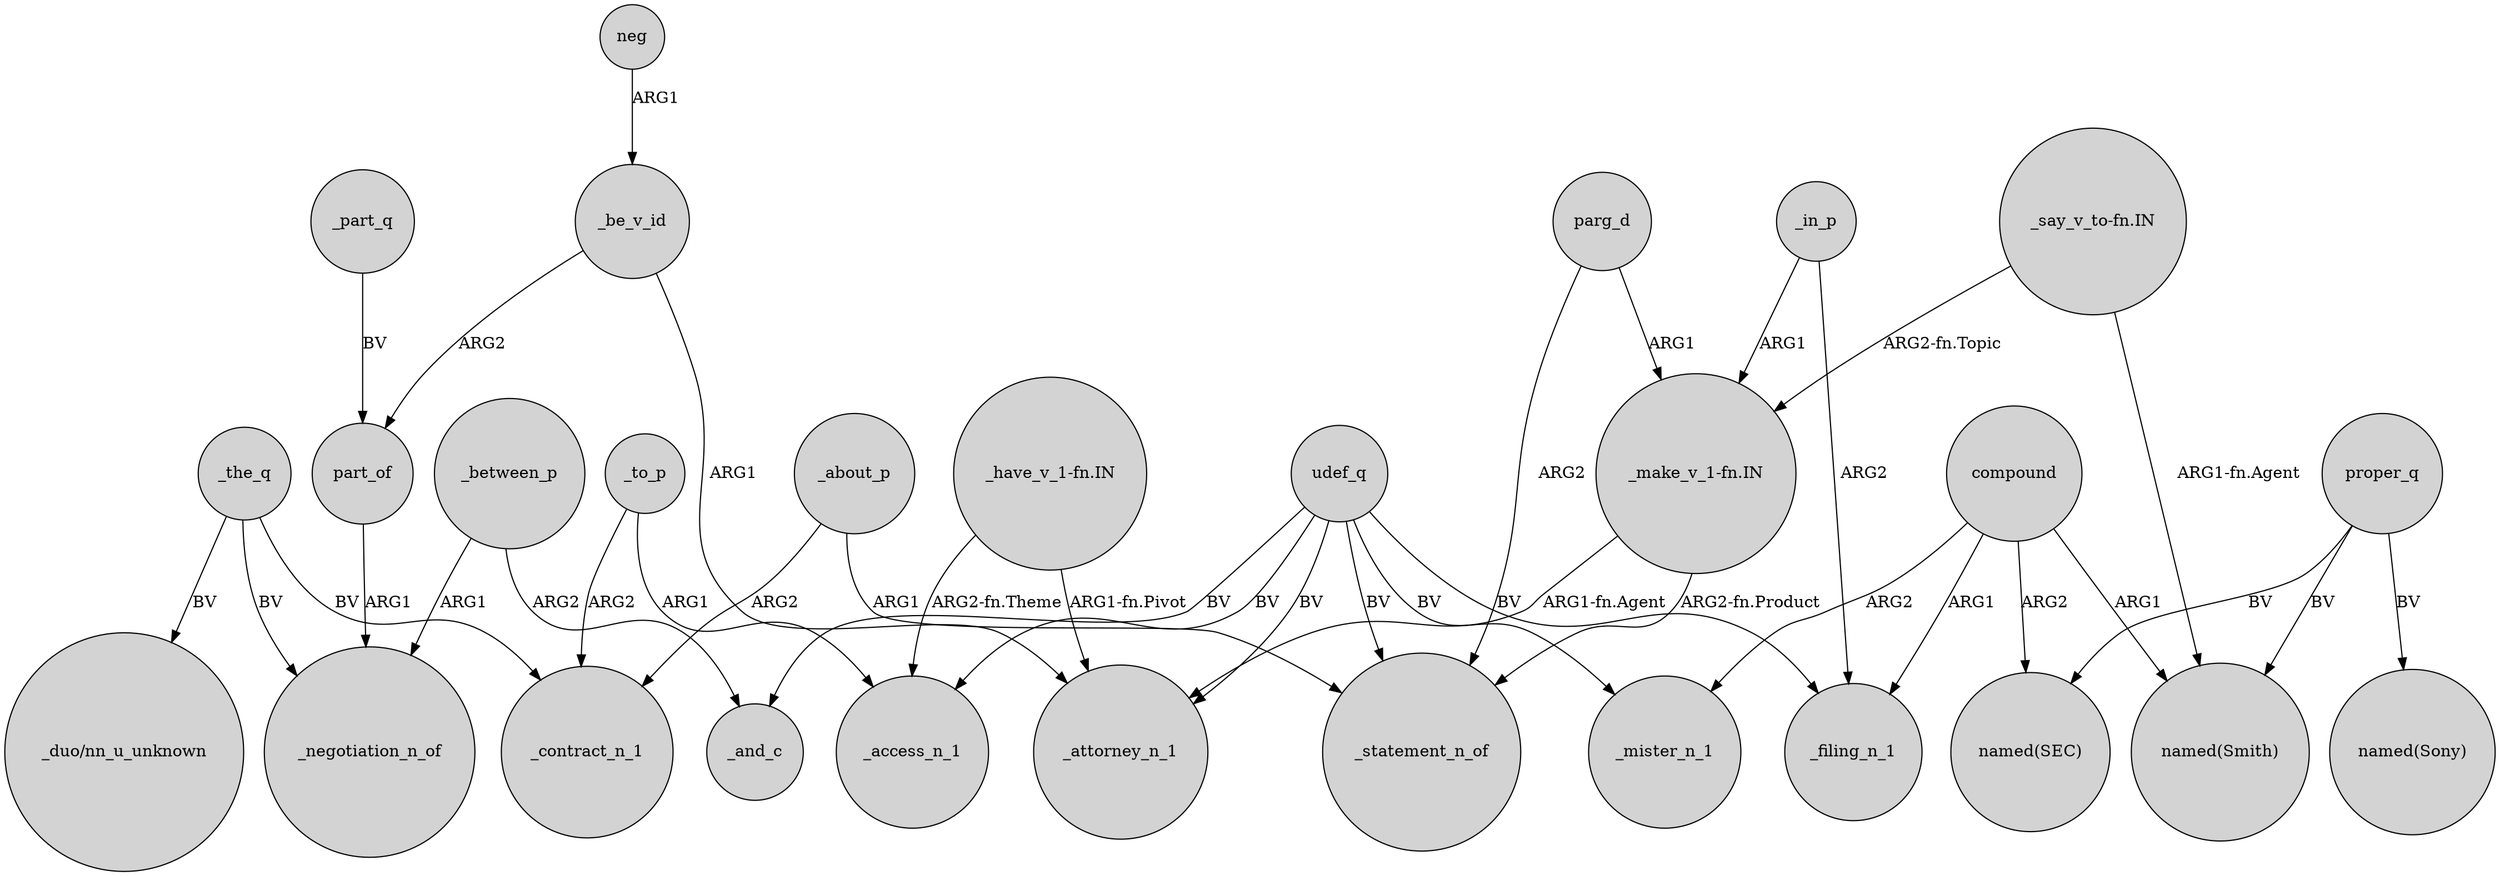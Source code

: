 digraph {
	node [shape=circle style=filled]
	_the_q -> _negotiation_n_of [label=BV]
	compound -> _filing_n_1 [label=ARG1]
	udef_q -> _filing_n_1 [label=BV]
	"_have_v_1-fn.IN" -> _attorney_n_1 [label="ARG1-fn.Pivot"]
	part_of -> _negotiation_n_of [label=ARG1]
	_to_p -> _contract_n_1 [label=ARG2]
	_about_p -> _statement_n_of [label=ARG1]
	_in_p -> "_make_v_1-fn.IN" [label=ARG1]
	"_say_v_to-fn.IN" -> "_make_v_1-fn.IN" [label="ARG2-fn.Topic"]
	compound -> _mister_n_1 [label=ARG2]
	_about_p -> _contract_n_1 [label=ARG2]
	"_say_v_to-fn.IN" -> "named(Smith)" [label="ARG1-fn.Agent"]
	udef_q -> _mister_n_1 [label=BV]
	"_have_v_1-fn.IN" -> _access_n_1 [label="ARG2-fn.Theme"]
	_part_q -> part_of [label=BV]
	proper_q -> "named(Sony)" [label=BV]
	"_make_v_1-fn.IN" -> _attorney_n_1 [label="ARG1-fn.Agent"]
	udef_q -> _access_n_1 [label=BV]
	udef_q -> _attorney_n_1 [label=BV]
	_the_q -> _contract_n_1 [label=BV]
	_to_p -> _access_n_1 [label=ARG1]
	proper_q -> "named(SEC)" [label=BV]
	_be_v_id -> _attorney_n_1 [label=ARG1]
	_between_p -> _and_c [label=ARG2]
	compound -> "named(Smith)" [label=ARG1]
	udef_q -> _statement_n_of [label=BV]
	compound -> "named(SEC)" [label=ARG2]
	parg_d -> "_make_v_1-fn.IN" [label=ARG1]
	_in_p -> _filing_n_1 [label=ARG2]
	neg -> _be_v_id [label=ARG1]
	parg_d -> _statement_n_of [label=ARG2]
	proper_q -> "named(Smith)" [label=BV]
	_be_v_id -> part_of [label=ARG2]
	"_make_v_1-fn.IN" -> _statement_n_of [label="ARG2-fn.Product"]
	_between_p -> _negotiation_n_of [label=ARG1]
	udef_q -> _and_c [label=BV]
	_the_q -> "_duo/nn_u_unknown" [label=BV]
}

